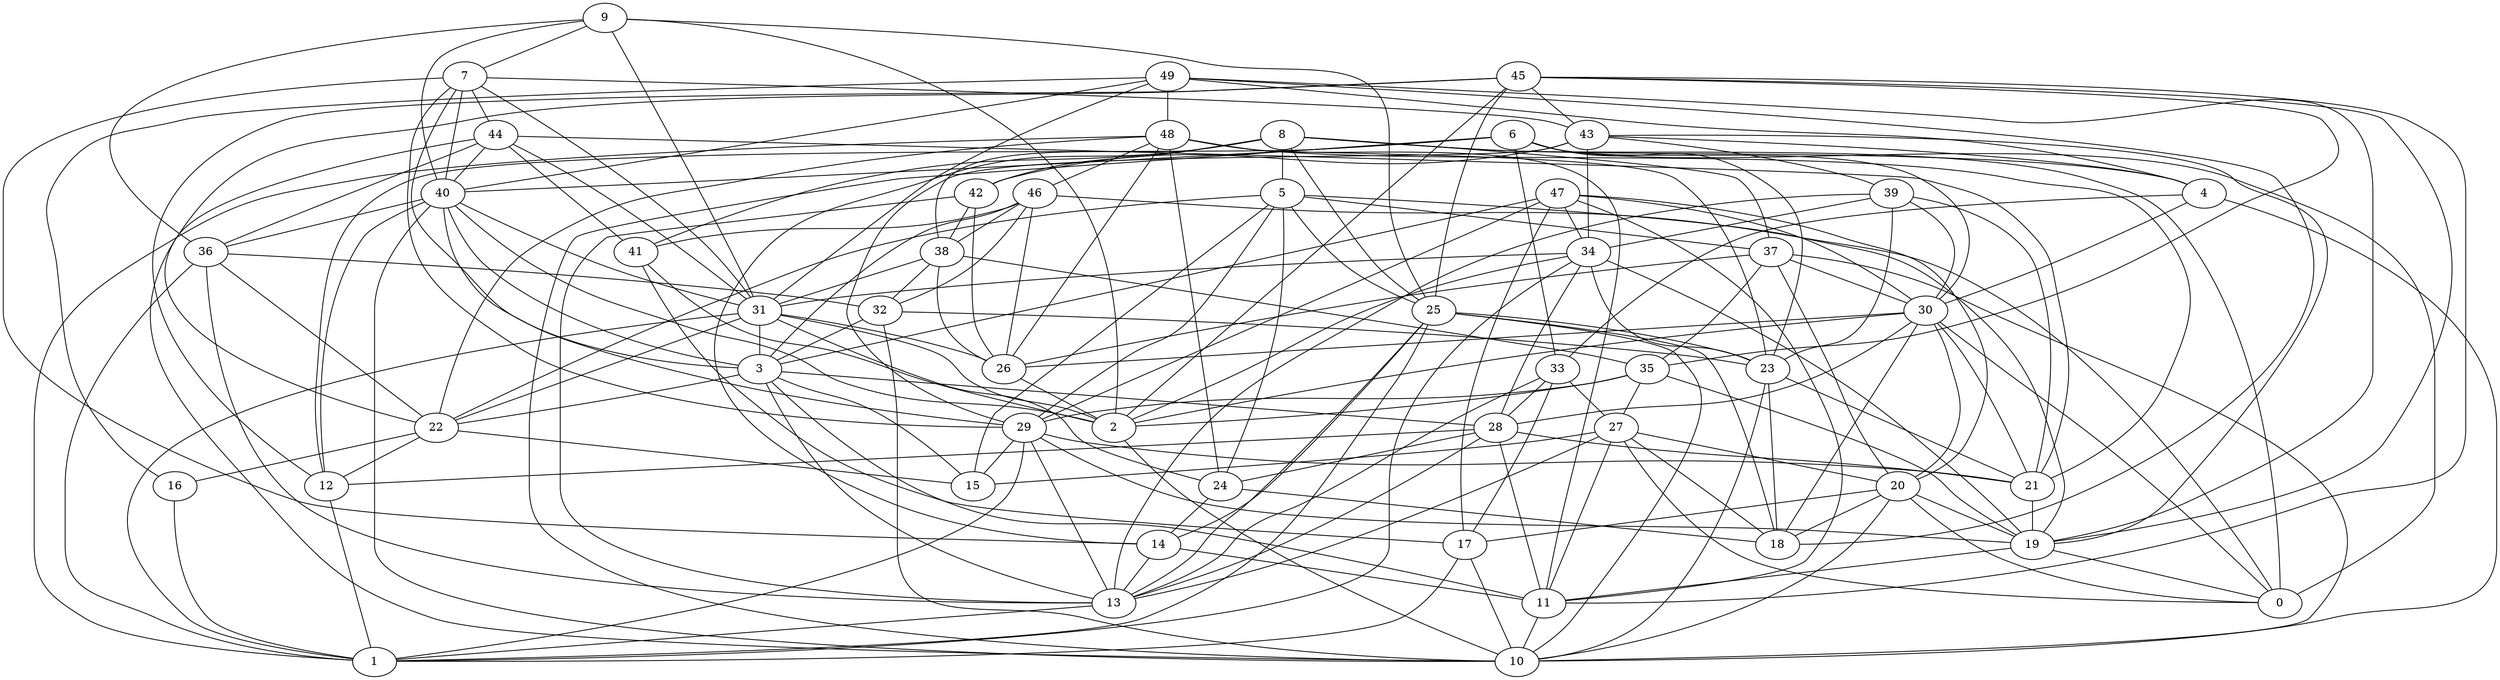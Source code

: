 digraph GG_graph {

subgraph G_graph {
edge [color = black]
"29" -> "19" [dir = none]
"35" -> "27" [dir = none]
"27" -> "20" [dir = none]
"46" -> "41" [dir = none]
"38" -> "31" [dir = none]
"20" -> "0" [dir = none]
"20" -> "10" [dir = none]
"4" -> "10" [dir = none]
"43" -> "39" [dir = none]
"47" -> "17" [dir = none]
"47" -> "34" [dir = none]
"36" -> "22" [dir = none]
"5" -> "19" [dir = none]
"5" -> "15" [dir = none]
"5" -> "25" [dir = none]
"25" -> "1" [dir = none]
"25" -> "18" [dir = none]
"25" -> "23" [dir = none]
"37" -> "26" [dir = none]
"37" -> "30" [dir = none]
"32" -> "10" [dir = none]
"39" -> "30" [dir = none]
"48" -> "22" [dir = none]
"48" -> "23" [dir = none]
"48" -> "21" [dir = none]
"48" -> "11" [dir = none]
"33" -> "28" [dir = none]
"22" -> "16" [dir = none]
"9" -> "40" [dir = none]
"28" -> "13" [dir = none]
"28" -> "12" [dir = none]
"28" -> "11" [dir = none]
"31" -> "24" [dir = none]
"31" -> "3" [dir = none]
"31" -> "2" [dir = none]
"6" -> "40" [dir = none]
"30" -> "2" [dir = none]
"30" -> "28" [dir = none]
"45" -> "2" [dir = none]
"40" -> "10" [dir = none]
"40" -> "12" [dir = none]
"14" -> "11" [dir = none]
"34" -> "28" [dir = none]
"7" -> "31" [dir = none]
"49" -> "31" [dir = none]
"42" -> "26" [dir = none]
"44" -> "10" [dir = none]
"8" -> "41" [dir = none]
"8" -> "5" [dir = none]
"48" -> "26" [dir = none]
"39" -> "34" [dir = none]
"34" -> "1" [dir = none]
"37" -> "10" [dir = none]
"45" -> "25" [dir = none]
"31" -> "22" [dir = none]
"7" -> "29" [dir = none]
"45" -> "35" [dir = none]
"49" -> "18" [dir = none]
"8" -> "25" [dir = none]
"8" -> "38" [dir = none]
"27" -> "15" [dir = none]
"46" -> "32" [dir = none]
"4" -> "30" [dir = none]
"36" -> "1" [dir = none]
"40" -> "3" [dir = none]
"39" -> "13" [dir = none]
"40" -> "2" [dir = none]
"34" -> "19" [dir = none]
"34" -> "23" [dir = none]
"20" -> "19" [dir = none]
"37" -> "20" [dir = none]
"23" -> "18" [dir = none]
"41" -> "17" [dir = none]
"34" -> "31" [dir = none]
"43" -> "19" [dir = none]
"8" -> "14" [dir = none]
"27" -> "18" [dir = none]
"48" -> "1" [dir = none]
"48" -> "46" [dir = none]
"5" -> "22" [dir = none]
"33" -> "17" [dir = none]
"28" -> "21" [dir = none]
"23" -> "21" [dir = none]
"19" -> "11" [dir = none]
"9" -> "36" [dir = none]
"8" -> "4" [dir = none]
"37" -> "35" [dir = none]
"27" -> "0" [dir = none]
"39" -> "23" [dir = none]
"45" -> "22" [dir = none]
"40" -> "36" [dir = none]
"27" -> "11" [dir = none]
"30" -> "21" [dir = none]
"7" -> "43" [dir = none]
"49" -> "16" [dir = none]
"22" -> "15" [dir = none]
"30" -> "20" [dir = none]
"49" -> "48" [dir = none]
"19" -> "0" [dir = none]
"29" -> "21" [dir = none]
"29" -> "13" [dir = none]
"7" -> "3" [dir = none]
"44" -> "31" [dir = none]
"49" -> "4" [dir = none]
"6" -> "33" [dir = none]
"30" -> "18" [dir = none]
"32" -> "3" [dir = none]
"9" -> "7" [dir = none]
"3" -> "13" [dir = none]
"31" -> "1" [dir = none]
"47" -> "29" [dir = none]
"25" -> "13" [dir = none]
"3" -> "28" [dir = none]
"45" -> "11" [dir = none]
"16" -> "1" [dir = none]
"17" -> "10" [dir = none]
"49" -> "19" [dir = none]
"44" -> "36" [dir = none]
"44" -> "41" [dir = none]
"43" -> "42" [dir = none]
"23" -> "10" [dir = none]
"44" -> "21" [dir = none]
"28" -> "24" [dir = none]
"26" -> "2" [dir = none]
"45" -> "19" [dir = none]
"27" -> "13" [dir = none]
"25" -> "10" [dir = none]
"8" -> "0" [dir = none]
"29" -> "1" [dir = none]
"6" -> "10" [dir = none]
"33" -> "27" [dir = none]
"6" -> "30" [dir = none]
"48" -> "24" [dir = none]
"17" -> "1" [dir = none]
"46" -> "38" [dir = none]
"46" -> "3" [dir = none]
"36" -> "13" [dir = none]
"40" -> "31" [dir = none]
"22" -> "12" [dir = none]
"42" -> "13" [dir = none]
"14" -> "13" [dir = none]
"6" -> "0" [dir = none]
"20" -> "18" [dir = none]
"36" -> "32" [dir = none]
"3" -> "11" [dir = none]
"35" -> "19" [dir = none]
"47" -> "20" [dir = none]
"4" -> "33" [dir = none]
"13" -> "1" [dir = none]
"6" -> "12" [dir = none]
"8" -> "42" [dir = none]
"38" -> "32" [dir = none]
"6" -> "23" [dir = none]
"3" -> "15" [dir = none]
"7" -> "40" [dir = none]
"38" -> "26" [dir = none]
"9" -> "2" [dir = none]
"24" -> "14" [dir = none]
"42" -> "38" [dir = none]
"38" -> "35" [dir = none]
"39" -> "21" [dir = none]
"31" -> "26" [dir = none]
"33" -> "13" [dir = none]
"45" -> "43" [dir = none]
"43" -> "34" [dir = none]
"9" -> "25" [dir = none]
"43" -> "4" [dir = none]
"46" -> "0" [dir = none]
"7" -> "14" [dir = none]
"9" -> "31" [dir = none]
"24" -> "18" [dir = none]
"46" -> "26" [dir = none]
"30" -> "0" [dir = none]
"44" -> "40" [dir = none]
"5" -> "37" [dir = none]
"8" -> "37" [dir = none]
"7" -> "44" [dir = none]
"30" -> "26" [dir = none]
"47" -> "30" [dir = none]
"12" -> "1" [dir = none]
"45" -> "12" [dir = none]
"34" -> "2" [dir = none]
"43" -> "29" [dir = none]
"2" -> "10" [dir = none]
"32" -> "23" [dir = none]
"21" -> "19" [dir = none]
"35" -> "29" [dir = none]
"49" -> "40" [dir = none]
"25" -> "14" [dir = none]
"3" -> "22" [dir = none]
"11" -> "10" [dir = none]
"29" -> "15" [dir = none]
"35" -> "2" [dir = none]
"5" -> "24" [dir = none]
"20" -> "17" [dir = none]
"5" -> "29" [dir = none]
"47" -> "11" [dir = none]
"47" -> "3" [dir = none]
"41" -> "2" [dir = none]
"40" -> "29" [dir = none]
}

}
